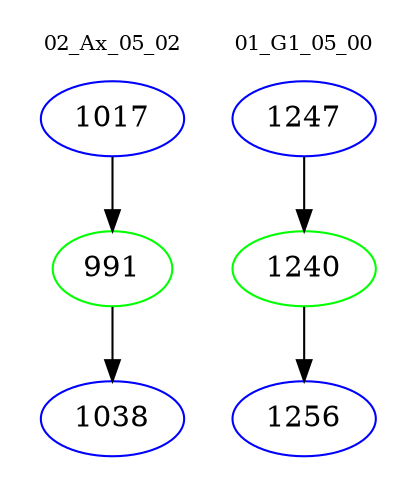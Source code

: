 digraph{
subgraph cluster_0 {
color = white
label = "02_Ax_05_02";
fontsize=10;
T0_1017 [label="1017", color="blue"]
T0_1017 -> T0_991 [color="black"]
T0_991 [label="991", color="green"]
T0_991 -> T0_1038 [color="black"]
T0_1038 [label="1038", color="blue"]
}
subgraph cluster_1 {
color = white
label = "01_G1_05_00";
fontsize=10;
T1_1247 [label="1247", color="blue"]
T1_1247 -> T1_1240 [color="black"]
T1_1240 [label="1240", color="green"]
T1_1240 -> T1_1256 [color="black"]
T1_1256 [label="1256", color="blue"]
}
}

